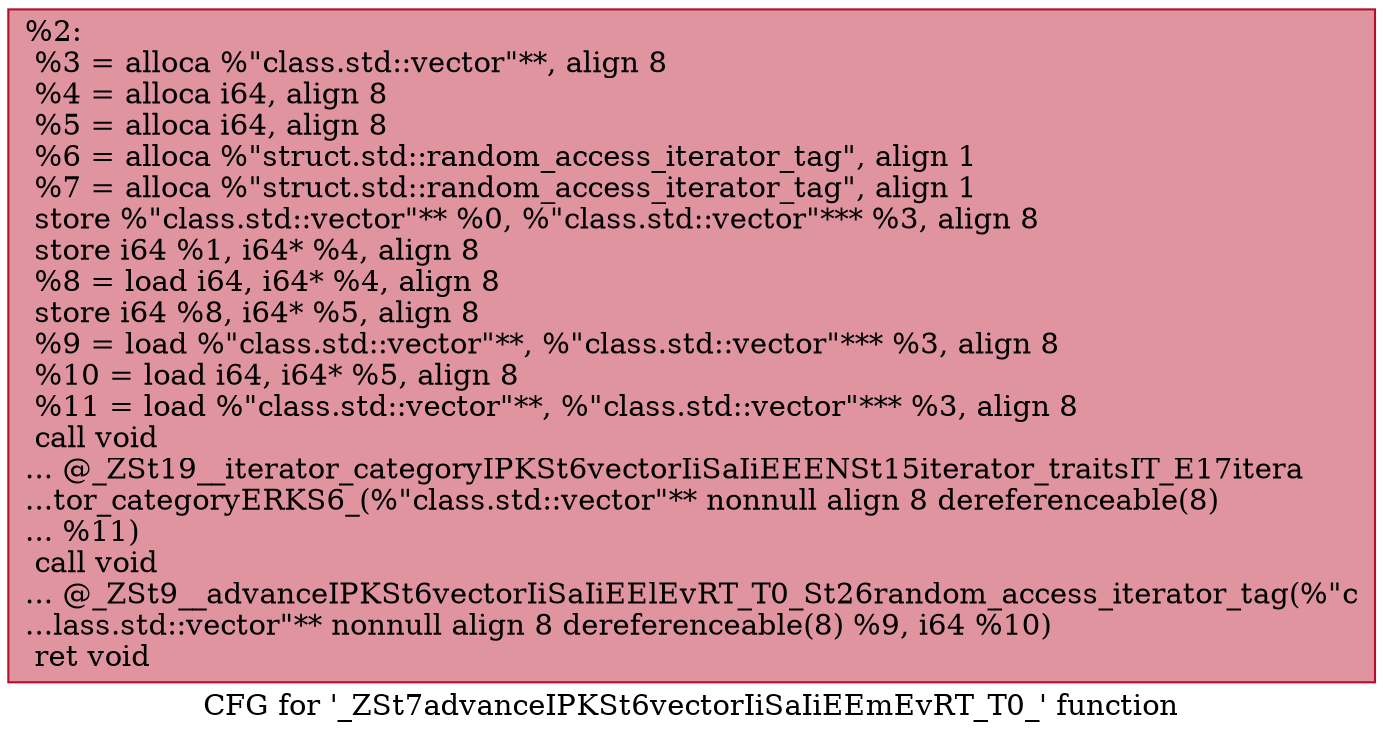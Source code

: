 digraph "CFG for '_ZSt7advanceIPKSt6vectorIiSaIiEEmEvRT_T0_' function" {
	label="CFG for '_ZSt7advanceIPKSt6vectorIiSaIiEEmEvRT_T0_' function";

	Node0x559aeab780b0 [shape=record,color="#b70d28ff", style=filled, fillcolor="#b70d2870",label="{%2:\l  %3 = alloca %\"class.std::vector\"**, align 8\l  %4 = alloca i64, align 8\l  %5 = alloca i64, align 8\l  %6 = alloca %\"struct.std::random_access_iterator_tag\", align 1\l  %7 = alloca %\"struct.std::random_access_iterator_tag\", align 1\l  store %\"class.std::vector\"** %0, %\"class.std::vector\"*** %3, align 8\l  store i64 %1, i64* %4, align 8\l  %8 = load i64, i64* %4, align 8\l  store i64 %8, i64* %5, align 8\l  %9 = load %\"class.std::vector\"**, %\"class.std::vector\"*** %3, align 8\l  %10 = load i64, i64* %5, align 8\l  %11 = load %\"class.std::vector\"**, %\"class.std::vector\"*** %3, align 8\l  call void\l... @_ZSt19__iterator_categoryIPKSt6vectorIiSaIiEEENSt15iterator_traitsIT_E17itera\l...tor_categoryERKS6_(%\"class.std::vector\"** nonnull align 8 dereferenceable(8)\l... %11)\l  call void\l... @_ZSt9__advanceIPKSt6vectorIiSaIiEElEvRT_T0_St26random_access_iterator_tag(%\"c\l...lass.std::vector\"** nonnull align 8 dereferenceable(8) %9, i64 %10)\l  ret void\l}"];
}
